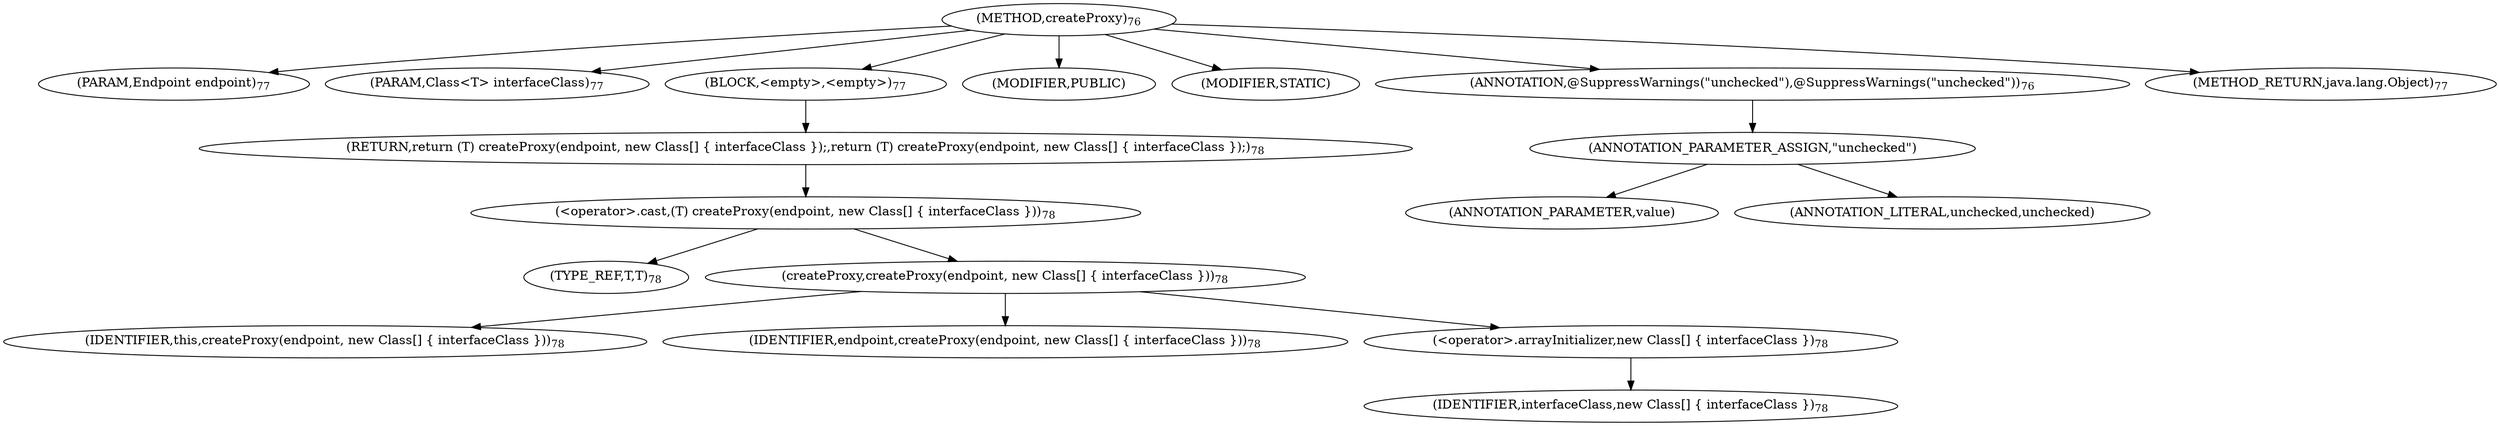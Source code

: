 digraph "createProxy" {  
"102" [label = <(METHOD,createProxy)<SUB>76</SUB>> ]
"103" [label = <(PARAM,Endpoint endpoint)<SUB>77</SUB>> ]
"104" [label = <(PARAM,Class&lt;T&gt; interfaceClass)<SUB>77</SUB>> ]
"105" [label = <(BLOCK,&lt;empty&gt;,&lt;empty&gt;)<SUB>77</SUB>> ]
"106" [label = <(RETURN,return (T) createProxy(endpoint, new Class[] { interfaceClass });,return (T) createProxy(endpoint, new Class[] { interfaceClass });)<SUB>78</SUB>> ]
"107" [label = <(&lt;operator&gt;.cast,(T) createProxy(endpoint, new Class[] { interfaceClass }))<SUB>78</SUB>> ]
"108" [label = <(TYPE_REF,T,T)<SUB>78</SUB>> ]
"109" [label = <(createProxy,createProxy(endpoint, new Class[] { interfaceClass }))<SUB>78</SUB>> ]
"110" [label = <(IDENTIFIER,this,createProxy(endpoint, new Class[] { interfaceClass }))<SUB>78</SUB>> ]
"111" [label = <(IDENTIFIER,endpoint,createProxy(endpoint, new Class[] { interfaceClass }))<SUB>78</SUB>> ]
"112" [label = <(&lt;operator&gt;.arrayInitializer,new Class[] { interfaceClass })<SUB>78</SUB>> ]
"113" [label = <(IDENTIFIER,interfaceClass,new Class[] { interfaceClass })<SUB>78</SUB>> ]
"114" [label = <(MODIFIER,PUBLIC)> ]
"115" [label = <(MODIFIER,STATIC)> ]
"116" [label = <(ANNOTATION,@SuppressWarnings(&quot;unchecked&quot;),@SuppressWarnings(&quot;unchecked&quot;))<SUB>76</SUB>> ]
"117" [label = <(ANNOTATION_PARAMETER_ASSIGN,&quot;unchecked&quot;)> ]
"118" [label = <(ANNOTATION_PARAMETER,value)> ]
"119" [label = <(ANNOTATION_LITERAL,unchecked,unchecked)> ]
"120" [label = <(METHOD_RETURN,java.lang.Object)<SUB>77</SUB>> ]
  "102" -> "103" 
  "102" -> "104" 
  "102" -> "105" 
  "102" -> "114" 
  "102" -> "115" 
  "102" -> "116" 
  "102" -> "120" 
  "105" -> "106" 
  "106" -> "107" 
  "107" -> "108" 
  "107" -> "109" 
  "109" -> "110" 
  "109" -> "111" 
  "109" -> "112" 
  "112" -> "113" 
  "116" -> "117" 
  "117" -> "118" 
  "117" -> "119" 
}
